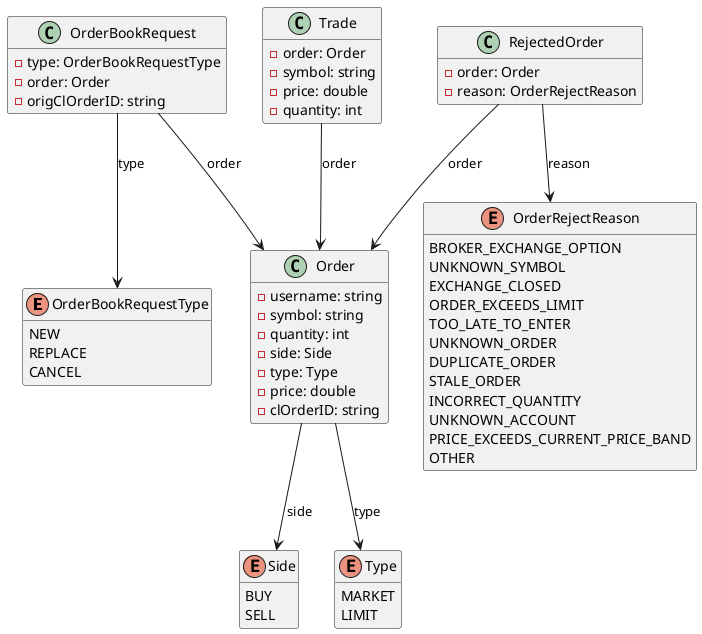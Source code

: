 @startuml order

hide empty members

  enum OrderBookRequestType {
    NEW
    REPLACE
    CANCEL
  }

  enum OrderRejectReason {
    BROKER_EXCHANGE_OPTION
    UNKNOWN_SYMBOL
    EXCHANGE_CLOSED
    ORDER_EXCEEDS_LIMIT
    TOO_LATE_TO_ENTER
    UNKNOWN_ORDER
    DUPLICATE_ORDER
    STALE_ORDER
    INCORRECT_QUANTITY
    UNKNOWN_ACCOUNT
    PRICE_EXCEEDS_CURRENT_PRICE_BAND
    OTHER
  }

  enum Side {
    BUY
    SELL
  }

  enum Type {
    MARKET
    LIMIT
  }

  class OrderBookRequest {
    - type: OrderBookRequestType
    - order: Order
    - origClOrderID: string
  }

  class Order {
    - username: string
    - symbol: string
    - quantity: int
    - side: Side
    - type: Type
    - price: double
    - clOrderID: string
  }

  class RejectedOrder {
    - order: Order
    - reason: OrderRejectReason
  }

  class Trade {
    - order: Order
    - symbol: string
    - price: double
    - quantity: int
  }

  OrderBookRequest --> OrderBookRequestType : type
  OrderBookRequest --> Order : order
  Order --> Side : side
  Order --> Type : type
  RejectedOrder --> Order : order
  RejectedOrder --> OrderRejectReason : reason
  Trade --> Order : order


@enduml
